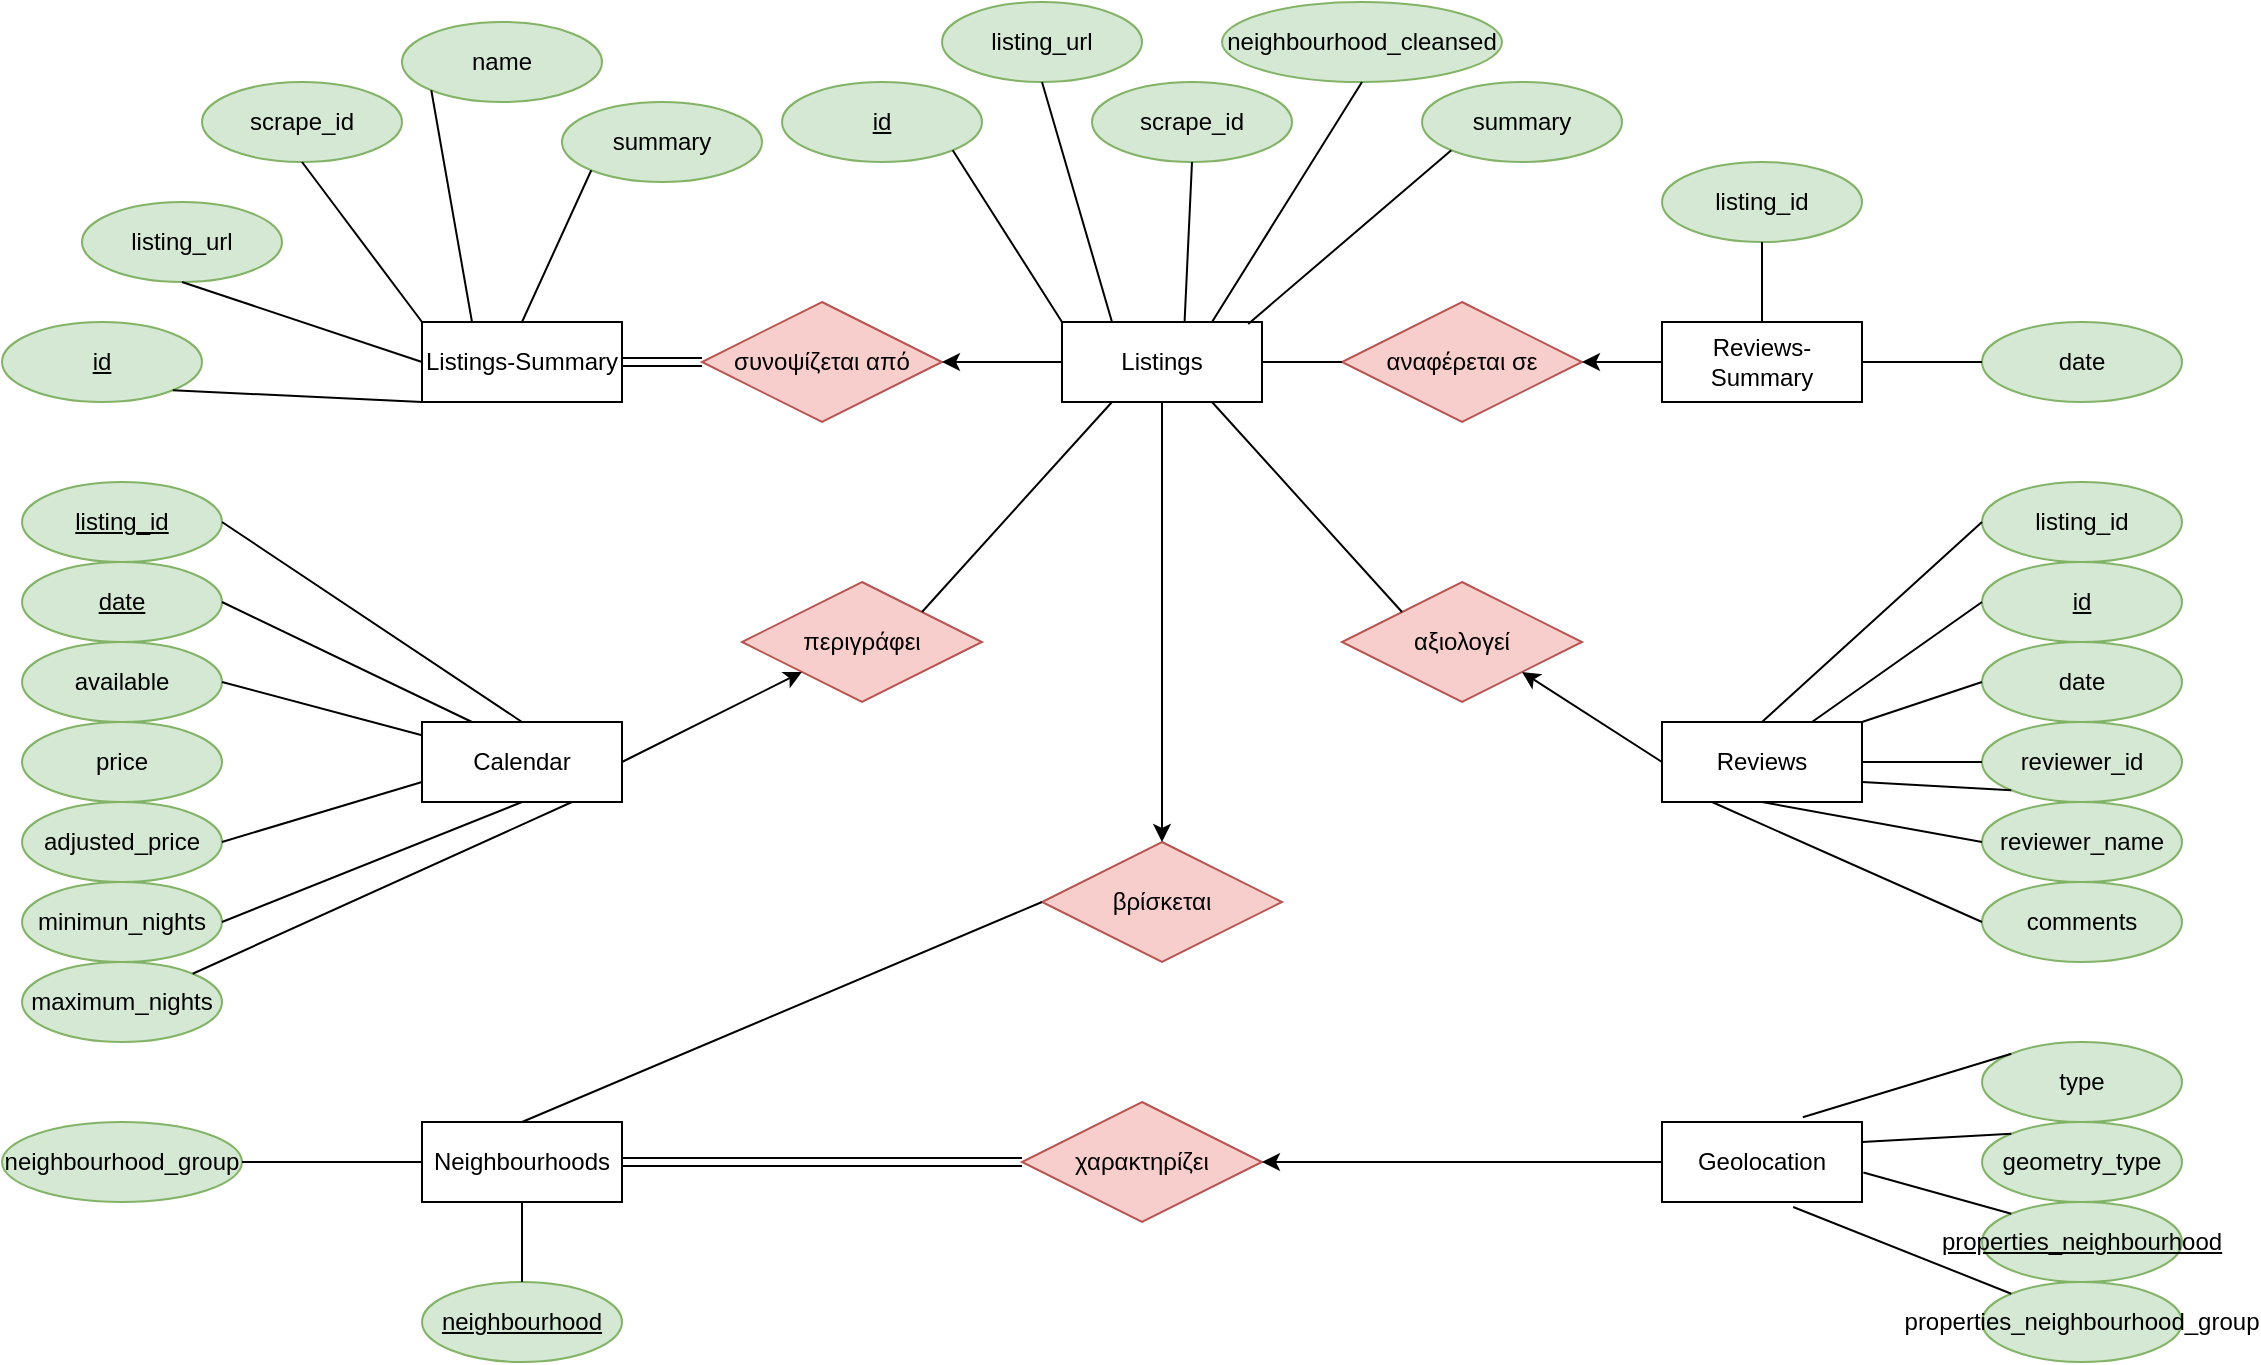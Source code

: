 <mxfile version="12.9.3" type="device"><diagram id="C5RBs43oDa-KdzZeNtuy" name="Page-1"><mxGraphModel dx="2386" dy="706" grid="1" gridSize="10" guides="1" tooltips="1" connect="1" arrows="1" fold="1" page="1" pageScale="1" pageWidth="1169" pageHeight="1654" math="0" shadow="0"><root><mxCell id="WIyWlLk6GJQsqaUBKTNV-0"/><mxCell id="WIyWlLk6GJQsqaUBKTNV-1" parent="WIyWlLk6GJQsqaUBKTNV-0"/><mxCell id="j3YdesosBJFqMX8eAJ9q-0" value="Geolocation" style="whiteSpace=wrap;html=1;align=center;" parent="WIyWlLk6GJQsqaUBKTNV-1" vertex="1"><mxGeometry x="820" y="760" width="100" height="40" as="geometry"/></mxCell><mxCell id="j3YdesosBJFqMX8eAJ9q-1" value="Listings" style="whiteSpace=wrap;html=1;align=center;" parent="WIyWlLk6GJQsqaUBKTNV-1" vertex="1"><mxGeometry x="520" y="360" width="100" height="40" as="geometry"/></mxCell><mxCell id="j3YdesosBJFqMX8eAJ9q-2" value="Listings-Summary" style="whiteSpace=wrap;html=1;align=center;" parent="WIyWlLk6GJQsqaUBKTNV-1" vertex="1"><mxGeometry x="200" y="360" width="100" height="40" as="geometry"/></mxCell><mxCell id="j3YdesosBJFqMX8eAJ9q-3" value="Neighbourhoods" style="whiteSpace=wrap;html=1;align=center;" parent="WIyWlLk6GJQsqaUBKTNV-1" vertex="1"><mxGeometry x="200" y="760" width="100" height="40" as="geometry"/></mxCell><mxCell id="j3YdesosBJFqMX8eAJ9q-4" value="Reviews-Summary" style="whiteSpace=wrap;html=1;align=center;" parent="WIyWlLk6GJQsqaUBKTNV-1" vertex="1"><mxGeometry x="820" y="360" width="100" height="40" as="geometry"/></mxCell><mxCell id="j3YdesosBJFqMX8eAJ9q-6" value="Reviews" style="whiteSpace=wrap;html=1;align=center;" parent="WIyWlLk6GJQsqaUBKTNV-1" vertex="1"><mxGeometry x="820" y="560" width="100" height="40" as="geometry"/></mxCell><mxCell id="j3YdesosBJFqMX8eAJ9q-12" value="&lt;span style=&quot;white-space: normal&quot;&gt;listing_id&lt;/span&gt;" style="ellipse;whiteSpace=wrap;html=1;align=center;fillColor=#d5e8d4;strokeColor=#82b366;fontStyle=4" parent="WIyWlLk6GJQsqaUBKTNV-1" vertex="1"><mxGeometry y="440" width="100" height="40" as="geometry"/></mxCell><mxCell id="j3YdesosBJFqMX8eAJ9q-13" value="&lt;span style=&quot;white-space: normal&quot;&gt;date&lt;/span&gt;" style="ellipse;whiteSpace=wrap;html=1;align=center;fillColor=#d5e8d4;strokeColor=#82b366;fontStyle=4" parent="WIyWlLk6GJQsqaUBKTNV-1" vertex="1"><mxGeometry y="480" width="100" height="40" as="geometry"/></mxCell><mxCell id="j3YdesosBJFqMX8eAJ9q-14" value="&lt;span style=&quot;white-space: normal&quot;&gt;available&lt;/span&gt;" style="ellipse;whiteSpace=wrap;html=1;align=center;fillColor=#d5e8d4;strokeColor=#82b366;" parent="WIyWlLk6GJQsqaUBKTNV-1" vertex="1"><mxGeometry y="520" width="100" height="40" as="geometry"/></mxCell><mxCell id="j3YdesosBJFqMX8eAJ9q-15" value="price" style="ellipse;whiteSpace=wrap;html=1;align=center;fillColor=#d5e8d4;strokeColor=#82b366;" parent="WIyWlLk6GJQsqaUBKTNV-1" vertex="1"><mxGeometry y="560" width="100" height="40" as="geometry"/></mxCell><mxCell id="j3YdesosBJFqMX8eAJ9q-16" value="&lt;span style=&quot;white-space: normal&quot;&gt;adjusted_price&lt;/span&gt;" style="ellipse;whiteSpace=wrap;html=1;align=center;fillColor=#d5e8d4;strokeColor=#82b366;" parent="WIyWlLk6GJQsqaUBKTNV-1" vertex="1"><mxGeometry y="600" width="100" height="40" as="geometry"/></mxCell><mxCell id="j3YdesosBJFqMX8eAJ9q-17" value="&lt;span style=&quot;white-space: normal&quot;&gt;minimun_nights&lt;/span&gt;" style="ellipse;whiteSpace=wrap;html=1;align=center;fillColor=#d5e8d4;strokeColor=#82b366;" parent="WIyWlLk6GJQsqaUBKTNV-1" vertex="1"><mxGeometry y="640" width="100" height="40" as="geometry"/></mxCell><mxCell id="j3YdesosBJFqMX8eAJ9q-18" value="&lt;span style=&quot;white-space: normal&quot;&gt;maximum_nights&lt;br&gt;&lt;/span&gt;" style="ellipse;whiteSpace=wrap;html=1;align=center;fillColor=#d5e8d4;strokeColor=#82b366;" parent="WIyWlLk6GJQsqaUBKTNV-1" vertex="1"><mxGeometry y="680" width="100" height="40" as="geometry"/></mxCell><mxCell id="j3YdesosBJFqMX8eAJ9q-19" value="" style="endArrow=none;html=1;rounded=0;exitX=1;exitY=0.5;exitDx=0;exitDy=0;entryX=0.5;entryY=0;entryDx=0;entryDy=0;" parent="WIyWlLk6GJQsqaUBKTNV-1" source="j3YdesosBJFqMX8eAJ9q-12" edge="1"><mxGeometry relative="1" as="geometry"><mxPoint x="380" y="470" as="sourcePoint"/><mxPoint x="250.0" y="560" as="targetPoint"/></mxGeometry></mxCell><mxCell id="j3YdesosBJFqMX8eAJ9q-20" value="" style="endArrow=none;html=1;rounded=0;exitX=1;exitY=0.5;exitDx=0;exitDy=0;entryX=0.25;entryY=0;entryDx=0;entryDy=0;" parent="WIyWlLk6GJQsqaUBKTNV-1" source="j3YdesosBJFqMX8eAJ9q-13" edge="1"><mxGeometry relative="1" as="geometry"><mxPoint x="380" y="470" as="sourcePoint"/><mxPoint x="225" y="560" as="targetPoint"/></mxGeometry></mxCell><mxCell id="j3YdesosBJFqMX8eAJ9q-21" value="" style="endArrow=none;html=1;rounded=0;exitX=1;exitY=0.5;exitDx=0;exitDy=0;" parent="WIyWlLk6GJQsqaUBKTNV-1" source="j3YdesosBJFqMX8eAJ9q-14" edge="1"><mxGeometry relative="1" as="geometry"><mxPoint x="380" y="470" as="sourcePoint"/><mxPoint x="200" y="566.667" as="targetPoint"/></mxGeometry></mxCell><mxCell id="j3YdesosBJFqMX8eAJ9q-23" value="" style="endArrow=none;html=1;rounded=0;exitX=1;exitY=0.5;exitDx=0;exitDy=0;entryX=0;entryY=0.75;entryDx=0;entryDy=0;" parent="WIyWlLk6GJQsqaUBKTNV-1" source="j3YdesosBJFqMX8eAJ9q-16" edge="1"><mxGeometry relative="1" as="geometry"><mxPoint x="380" y="710" as="sourcePoint"/><mxPoint x="200" y="590" as="targetPoint"/></mxGeometry></mxCell><mxCell id="j3YdesosBJFqMX8eAJ9q-25" value="Calendar" style="whiteSpace=wrap;html=1;align=center;" parent="WIyWlLk6GJQsqaUBKTNV-1" vertex="1"><mxGeometry x="200" y="560" width="100" height="40" as="geometry"/></mxCell><mxCell id="j3YdesosBJFqMX8eAJ9q-26" value="" style="endArrow=none;html=1;rounded=0;exitX=1;exitY=0.5;exitDx=0;exitDy=0;entryX=0.5;entryY=1;entryDx=0;entryDy=0;" parent="WIyWlLk6GJQsqaUBKTNV-1" source="j3YdesosBJFqMX8eAJ9q-17" target="j3YdesosBJFqMX8eAJ9q-25" edge="1"><mxGeometry relative="1" as="geometry"><mxPoint x="380" y="590" as="sourcePoint"/><mxPoint x="540" y="590" as="targetPoint"/></mxGeometry></mxCell><mxCell id="j3YdesosBJFqMX8eAJ9q-27" value="" style="endArrow=none;html=1;rounded=0;exitX=1;exitY=0;exitDx=0;exitDy=0;entryX=0.75;entryY=1;entryDx=0;entryDy=0;" parent="WIyWlLk6GJQsqaUBKTNV-1" source="j3YdesosBJFqMX8eAJ9q-18" target="j3YdesosBJFqMX8eAJ9q-25" edge="1"><mxGeometry relative="1" as="geometry"><mxPoint x="380" y="590" as="sourcePoint"/><mxPoint x="540" y="590" as="targetPoint"/></mxGeometry></mxCell><mxCell id="j3YdesosBJFqMX8eAJ9q-28" value="&lt;u&gt;id&lt;/u&gt;" style="ellipse;whiteSpace=wrap;html=1;align=center;fillColor=#d5e8d4;strokeColor=#82b366;" parent="WIyWlLk6GJQsqaUBKTNV-1" vertex="1"><mxGeometry x="380" y="240" width="100" height="40" as="geometry"/></mxCell><mxCell id="j3YdesosBJFqMX8eAJ9q-30" value="&lt;span style=&quot;white-space: normal&quot;&gt;summary&lt;/span&gt;" style="ellipse;whiteSpace=wrap;html=1;align=center;fillColor=#d5e8d4;strokeColor=#82b366;" parent="WIyWlLk6GJQsqaUBKTNV-1" vertex="1"><mxGeometry x="700" y="240" width="100" height="40" as="geometry"/></mxCell><mxCell id="j3YdesosBJFqMX8eAJ9q-31" value="&lt;span style=&quot;white-space: normal&quot;&gt;neighbourhood_cleansed&lt;/span&gt;" style="ellipse;whiteSpace=wrap;html=1;align=center;fillColor=#d5e8d4;strokeColor=#82b366;" parent="WIyWlLk6GJQsqaUBKTNV-1" vertex="1"><mxGeometry x="600" y="200" width="140" height="40" as="geometry"/></mxCell><mxCell id="j3YdesosBJFqMX8eAJ9q-32" value="scrape_id" style="ellipse;whiteSpace=wrap;html=1;align=center;fillColor=#d5e8d4;strokeColor=#82b366;" parent="WIyWlLk6GJQsqaUBKTNV-1" vertex="1"><mxGeometry x="535" y="240" width="100" height="40" as="geometry"/></mxCell><mxCell id="j3YdesosBJFqMX8eAJ9q-33" value="listing_url" style="ellipse;whiteSpace=wrap;html=1;align=center;fillColor=#d5e8d4;strokeColor=#82b366;" parent="WIyWlLk6GJQsqaUBKTNV-1" vertex="1"><mxGeometry x="460" y="200" width="100" height="40" as="geometry"/></mxCell><mxCell id="j3YdesosBJFqMX8eAJ9q-34" value="" style="endArrow=none;html=1;rounded=0;exitX=1;exitY=1;exitDx=0;exitDy=0;entryX=0;entryY=0;entryDx=0;entryDy=0;" parent="WIyWlLk6GJQsqaUBKTNV-1" source="j3YdesosBJFqMX8eAJ9q-28" target="j3YdesosBJFqMX8eAJ9q-1" edge="1"><mxGeometry relative="1" as="geometry"><mxPoint x="510" y="300" as="sourcePoint"/><mxPoint x="550" y="340" as="targetPoint"/></mxGeometry></mxCell><mxCell id="j3YdesosBJFqMX8eAJ9q-35" value="" style="endArrow=none;html=1;rounded=0;exitX=0.5;exitY=1;exitDx=0;exitDy=0;entryX=0.613;entryY=-0.006;entryDx=0;entryDy=0;entryPerimeter=0;" parent="WIyWlLk6GJQsqaUBKTNV-1" source="j3YdesosBJFqMX8eAJ9q-32" target="j3YdesosBJFqMX8eAJ9q-1" edge="1"><mxGeometry relative="1" as="geometry"><mxPoint x="520.0" y="310.0" as="sourcePoint"/><mxPoint x="560.0" y="350.0" as="targetPoint"/></mxGeometry></mxCell><mxCell id="j3YdesosBJFqMX8eAJ9q-36" value="" style="endArrow=none;html=1;rounded=0;exitX=0.5;exitY=1;exitDx=0;exitDy=0;entryX=0.25;entryY=0;entryDx=0;entryDy=0;" parent="WIyWlLk6GJQsqaUBKTNV-1" source="j3YdesosBJFqMX8eAJ9q-33" target="j3YdesosBJFqMX8eAJ9q-1" edge="1"><mxGeometry relative="1" as="geometry"><mxPoint x="530.0" y="320.0" as="sourcePoint"/><mxPoint x="570.0" y="360.0" as="targetPoint"/></mxGeometry></mxCell><mxCell id="j3YdesosBJFqMX8eAJ9q-37" value="" style="endArrow=none;html=1;rounded=0;exitX=0.5;exitY=1;exitDx=0;exitDy=0;entryX=0.75;entryY=0;entryDx=0;entryDy=0;" parent="WIyWlLk6GJQsqaUBKTNV-1" source="j3YdesosBJFqMX8eAJ9q-31" target="j3YdesosBJFqMX8eAJ9q-1" edge="1"><mxGeometry relative="1" as="geometry"><mxPoint x="585.0" y="320.0" as="sourcePoint"/><mxPoint x="625.0" y="360.0" as="targetPoint"/></mxGeometry></mxCell><mxCell id="j3YdesosBJFqMX8eAJ9q-38" value="" style="endArrow=none;html=1;rounded=0;exitX=0;exitY=1;exitDx=0;exitDy=0;entryX=0.931;entryY=0.024;entryDx=0;entryDy=0;entryPerimeter=0;" parent="WIyWlLk6GJQsqaUBKTNV-1" source="j3YdesosBJFqMX8eAJ9q-30" target="j3YdesosBJFqMX8eAJ9q-1" edge="1"><mxGeometry relative="1" as="geometry"><mxPoint x="550.0" y="340.0" as="sourcePoint"/><mxPoint x="590.0" y="380.0" as="targetPoint"/></mxGeometry></mxCell><mxCell id="j3YdesosBJFqMX8eAJ9q-39" value="&lt;u style=&quot;white-space: normal&quot;&gt;neighbourhood&lt;/u&gt;" style="ellipse;whiteSpace=wrap;html=1;align=center;fillColor=#d5e8d4;strokeColor=#82b366;" parent="WIyWlLk6GJQsqaUBKTNV-1" vertex="1"><mxGeometry x="200" y="840" width="100" height="40" as="geometry"/></mxCell><mxCell id="j3YdesosBJFqMX8eAJ9q-40" value="neighbourhood_group" style="ellipse;whiteSpace=wrap;html=1;align=center;fillColor=#d5e8d4;strokeColor=#82b366;" parent="WIyWlLk6GJQsqaUBKTNV-1" vertex="1"><mxGeometry x="-10" y="760" width="120" height="40" as="geometry"/></mxCell><mxCell id="j3YdesosBJFqMX8eAJ9q-45" value="" style="endArrow=none;html=1;rounded=0;exitX=0.5;exitY=0;exitDx=0;exitDy=0;entryX=0.5;entryY=1;entryDx=0;entryDy=0;" parent="WIyWlLk6GJQsqaUBKTNV-1" source="j3YdesosBJFqMX8eAJ9q-39" target="j3YdesosBJFqMX8eAJ9q-3" edge="1"><mxGeometry relative="1" as="geometry"><mxPoint x="390" y="700" as="sourcePoint"/><mxPoint x="550" y="700" as="targetPoint"/></mxGeometry></mxCell><mxCell id="j3YdesosBJFqMX8eAJ9q-46" value="" style="endArrow=none;html=1;rounded=0;exitX=1;exitY=0.5;exitDx=0;exitDy=0;entryX=0;entryY=0.5;entryDx=0;entryDy=0;" parent="WIyWlLk6GJQsqaUBKTNV-1" source="j3YdesosBJFqMX8eAJ9q-40" target="j3YdesosBJFqMX8eAJ9q-3" edge="1"><mxGeometry relative="1" as="geometry"><mxPoint x="390" y="700" as="sourcePoint"/><mxPoint x="550" y="700" as="targetPoint"/></mxGeometry></mxCell><mxCell id="j3YdesosBJFqMX8eAJ9q-47" value="&lt;span style=&quot;white-space: normal&quot;&gt;geometry_type&lt;/span&gt;" style="ellipse;whiteSpace=wrap;html=1;align=center;fillColor=#d5e8d4;strokeColor=#82b366;" parent="WIyWlLk6GJQsqaUBKTNV-1" vertex="1"><mxGeometry x="980" y="760" width="100" height="40" as="geometry"/></mxCell><mxCell id="j3YdesosBJFqMX8eAJ9q-48" value="&lt;span style=&quot;white-space: normal&quot;&gt;type&lt;/span&gt;" style="ellipse;whiteSpace=wrap;html=1;align=center;fillColor=#d5e8d4;strokeColor=#82b366;" parent="WIyWlLk6GJQsqaUBKTNV-1" vertex="1"><mxGeometry x="980" y="720" width="100" height="40" as="geometry"/></mxCell><mxCell id="j3YdesosBJFqMX8eAJ9q-50" value="&lt;u style=&quot;white-space: normal&quot;&gt;properties_neighbourhood&lt;/u&gt;" style="ellipse;whiteSpace=wrap;html=1;align=center;fillColor=#d5e8d4;strokeColor=#82b366;" parent="WIyWlLk6GJQsqaUBKTNV-1" vertex="1"><mxGeometry x="980" y="800" width="100" height="40" as="geometry"/></mxCell><mxCell id="j3YdesosBJFqMX8eAJ9q-51" value="&lt;span style=&quot;white-space: normal&quot;&gt;properties_neighbourhood_group&lt;/span&gt;" style="ellipse;whiteSpace=wrap;html=1;align=center;fillColor=#d5e8d4;strokeColor=#82b366;" parent="WIyWlLk6GJQsqaUBKTNV-1" vertex="1"><mxGeometry x="980" y="840" width="100" height="40" as="geometry"/></mxCell><mxCell id="j3YdesosBJFqMX8eAJ9q-52" value="" style="endArrow=none;html=1;rounded=0;entryX=0;entryY=0;entryDx=0;entryDy=0;exitX=0.704;exitY=-0.059;exitDx=0;exitDy=0;exitPerimeter=0;" parent="WIyWlLk6GJQsqaUBKTNV-1" source="j3YdesosBJFqMX8eAJ9q-0" target="j3YdesosBJFqMX8eAJ9q-48" edge="1"><mxGeometry relative="1" as="geometry"><mxPoint x="820" y="760" as="sourcePoint"/><mxPoint x="980" y="760" as="targetPoint"/></mxGeometry></mxCell><mxCell id="j3YdesosBJFqMX8eAJ9q-53" value="" style="endArrow=none;html=1;rounded=0;entryX=0;entryY=0;entryDx=0;entryDy=0;exitX=1;exitY=0.25;exitDx=0;exitDy=0;" parent="WIyWlLk6GJQsqaUBKTNV-1" source="j3YdesosBJFqMX8eAJ9q-0" target="j3YdesosBJFqMX8eAJ9q-47" edge="1"><mxGeometry relative="1" as="geometry"><mxPoint x="820" y="760" as="sourcePoint"/><mxPoint x="980" y="760" as="targetPoint"/></mxGeometry></mxCell><mxCell id="j3YdesosBJFqMX8eAJ9q-54" value="" style="endArrow=none;html=1;rounded=0;entryX=0;entryY=0;entryDx=0;entryDy=0;exitX=1.007;exitY=0.631;exitDx=0;exitDy=0;exitPerimeter=0;" parent="WIyWlLk6GJQsqaUBKTNV-1" source="j3YdesosBJFqMX8eAJ9q-0" target="j3YdesosBJFqMX8eAJ9q-50" edge="1"><mxGeometry relative="1" as="geometry"><mxPoint x="820" y="760" as="sourcePoint"/><mxPoint x="980" y="760" as="targetPoint"/></mxGeometry></mxCell><mxCell id="j3YdesosBJFqMX8eAJ9q-55" value="" style="endArrow=none;html=1;rounded=0;entryX=0;entryY=0;entryDx=0;entryDy=0;exitX=0.656;exitY=1.062;exitDx=0;exitDy=0;exitPerimeter=0;" parent="WIyWlLk6GJQsqaUBKTNV-1" source="j3YdesosBJFqMX8eAJ9q-0" target="j3YdesosBJFqMX8eAJ9q-51" edge="1"><mxGeometry relative="1" as="geometry"><mxPoint x="820" y="760" as="sourcePoint"/><mxPoint x="980" y="760" as="targetPoint"/></mxGeometry></mxCell><mxCell id="j3YdesosBJFqMX8eAJ9q-56" value="&lt;span style=&quot;white-space: normal&quot;&gt;listing_id&lt;/span&gt;" style="ellipse;whiteSpace=wrap;html=1;align=center;fillColor=#d5e8d4;strokeColor=#82b366;" parent="WIyWlLk6GJQsqaUBKTNV-1" vertex="1"><mxGeometry x="980" y="440" width="100" height="40" as="geometry"/></mxCell><mxCell id="j3YdesosBJFqMX8eAJ9q-57" value="&lt;span style=&quot;white-space: normal&quot;&gt;comments&lt;/span&gt;" style="ellipse;whiteSpace=wrap;html=1;align=center;fillColor=#d5e8d4;strokeColor=#82b366;" parent="WIyWlLk6GJQsqaUBKTNV-1" vertex="1"><mxGeometry x="980" y="640" width="100" height="40" as="geometry"/></mxCell><mxCell id="j3YdesosBJFqMX8eAJ9q-58" value="&lt;span style=&quot;white-space: normal&quot;&gt;reviewer_name&lt;/span&gt;" style="ellipse;whiteSpace=wrap;html=1;align=center;fillColor=#d5e8d4;strokeColor=#82b366;" parent="WIyWlLk6GJQsqaUBKTNV-1" vertex="1"><mxGeometry x="980" y="600" width="100" height="40" as="geometry"/></mxCell><mxCell id="j3YdesosBJFqMX8eAJ9q-59" value="&lt;span style=&quot;white-space: normal&quot;&gt;reviewer_id&lt;/span&gt;" style="ellipse;whiteSpace=wrap;html=1;align=center;fillColor=#d5e8d4;strokeColor=#82b366;" parent="WIyWlLk6GJQsqaUBKTNV-1" vertex="1"><mxGeometry x="980" y="560" width="100" height="40" as="geometry"/></mxCell><mxCell id="j3YdesosBJFqMX8eAJ9q-60" value="&lt;span style=&quot;white-space: normal&quot;&gt;date&lt;/span&gt;" style="ellipse;whiteSpace=wrap;html=1;align=center;fillColor=#d5e8d4;strokeColor=#82b366;" parent="WIyWlLk6GJQsqaUBKTNV-1" vertex="1"><mxGeometry x="980" y="520" width="100" height="40" as="geometry"/></mxCell><mxCell id="j3YdesosBJFqMX8eAJ9q-61" value="&lt;u style=&quot;white-space: normal&quot;&gt;id&lt;/u&gt;" style="ellipse;whiteSpace=wrap;html=1;align=center;fillColor=#d5e8d4;strokeColor=#82b366;" parent="WIyWlLk6GJQsqaUBKTNV-1" vertex="1"><mxGeometry x="980" y="480" width="100" height="40" as="geometry"/></mxCell><mxCell id="j3YdesosBJFqMX8eAJ9q-65" value="" style="endArrow=none;html=1;rounded=0;entryX=0;entryY=0.5;entryDx=0;entryDy=0;exitX=0.75;exitY=0;exitDx=0;exitDy=0;" parent="WIyWlLk6GJQsqaUBKTNV-1" source="j3YdesosBJFqMX8eAJ9q-6" target="j3YdesosBJFqMX8eAJ9q-61" edge="1"><mxGeometry relative="1" as="geometry"><mxPoint x="750" y="440" as="sourcePoint"/><mxPoint x="910" y="440" as="targetPoint"/></mxGeometry></mxCell><mxCell id="j3YdesosBJFqMX8eAJ9q-66" value="" style="endArrow=none;html=1;rounded=0;entryX=0;entryY=0.5;entryDx=0;entryDy=0;exitX=1;exitY=0;exitDx=0;exitDy=0;" parent="WIyWlLk6GJQsqaUBKTNV-1" source="j3YdesosBJFqMX8eAJ9q-6" target="j3YdesosBJFqMX8eAJ9q-60" edge="1"><mxGeometry relative="1" as="geometry"><mxPoint x="760.0" y="450" as="sourcePoint"/><mxPoint x="920.0" y="450" as="targetPoint"/></mxGeometry></mxCell><mxCell id="j3YdesosBJFqMX8eAJ9q-67" value="" style="endArrow=none;html=1;rounded=0;entryX=0;entryY=0.5;entryDx=0;entryDy=0;exitX=1;exitY=0.5;exitDx=0;exitDy=0;" parent="WIyWlLk6GJQsqaUBKTNV-1" source="j3YdesosBJFqMX8eAJ9q-6" target="j3YdesosBJFqMX8eAJ9q-59" edge="1"><mxGeometry relative="1" as="geometry"><mxPoint x="770.0" y="460" as="sourcePoint"/><mxPoint x="930.0" y="460" as="targetPoint"/></mxGeometry></mxCell><mxCell id="j3YdesosBJFqMX8eAJ9q-68" value="" style="endArrow=none;html=1;rounded=0;entryX=0;entryY=1;entryDx=0;entryDy=0;exitX=1;exitY=0.75;exitDx=0;exitDy=0;" parent="WIyWlLk6GJQsqaUBKTNV-1" source="j3YdesosBJFqMX8eAJ9q-6" target="j3YdesosBJFqMX8eAJ9q-59" edge="1"><mxGeometry relative="1" as="geometry"><mxPoint x="780.0" y="470" as="sourcePoint"/><mxPoint x="940.0" y="470" as="targetPoint"/></mxGeometry></mxCell><mxCell id="j3YdesosBJFqMX8eAJ9q-69" value="" style="endArrow=none;html=1;rounded=0;entryX=0;entryY=0.5;entryDx=0;entryDy=0;exitX=0.5;exitY=1;exitDx=0;exitDy=0;" parent="WIyWlLk6GJQsqaUBKTNV-1" source="j3YdesosBJFqMX8eAJ9q-6" target="j3YdesosBJFqMX8eAJ9q-58" edge="1"><mxGeometry relative="1" as="geometry"><mxPoint x="790.0" y="480" as="sourcePoint"/><mxPoint x="950.0" y="480" as="targetPoint"/></mxGeometry></mxCell><mxCell id="j3YdesosBJFqMX8eAJ9q-70" value="" style="endArrow=none;html=1;rounded=0;entryX=0;entryY=0.5;entryDx=0;entryDy=0;exitX=0.25;exitY=1;exitDx=0;exitDy=0;" parent="WIyWlLk6GJQsqaUBKTNV-1" source="j3YdesosBJFqMX8eAJ9q-6" target="j3YdesosBJFqMX8eAJ9q-57" edge="1"><mxGeometry relative="1" as="geometry"><mxPoint x="800.0" y="490" as="sourcePoint"/><mxPoint x="960.0" y="490" as="targetPoint"/></mxGeometry></mxCell><mxCell id="j3YdesosBJFqMX8eAJ9q-71" value="" style="endArrow=none;html=1;rounded=0;entryX=0;entryY=0.5;entryDx=0;entryDy=0;exitX=0.5;exitY=0;exitDx=0;exitDy=0;" parent="WIyWlLk6GJQsqaUBKTNV-1" source="j3YdesosBJFqMX8eAJ9q-6" target="j3YdesosBJFqMX8eAJ9q-56" edge="1"><mxGeometry relative="1" as="geometry"><mxPoint x="750" y="440" as="sourcePoint"/><mxPoint x="910" y="440" as="targetPoint"/></mxGeometry></mxCell><mxCell id="j3YdesosBJFqMX8eAJ9q-72" value="listing_id" style="ellipse;whiteSpace=wrap;html=1;align=center;fillColor=#d5e8d4;strokeColor=#82b366;" parent="WIyWlLk6GJQsqaUBKTNV-1" vertex="1"><mxGeometry x="820" y="280" width="100" height="40" as="geometry"/></mxCell><mxCell id="j3YdesosBJFqMX8eAJ9q-73" value="date" style="ellipse;whiteSpace=wrap;html=1;align=center;fillColor=#d5e8d4;strokeColor=#82b366;" parent="WIyWlLk6GJQsqaUBKTNV-1" vertex="1"><mxGeometry x="980" y="360" width="100" height="40" as="geometry"/></mxCell><mxCell id="j3YdesosBJFqMX8eAJ9q-74" value="" style="endArrow=none;html=1;rounded=0;entryX=0.5;entryY=0;entryDx=0;entryDy=0;exitX=0.5;exitY=1;exitDx=0;exitDy=0;" parent="WIyWlLk6GJQsqaUBKTNV-1" source="j3YdesosBJFqMX8eAJ9q-72" target="j3YdesosBJFqMX8eAJ9q-4" edge="1"><mxGeometry relative="1" as="geometry"><mxPoint x="540" y="300" as="sourcePoint"/><mxPoint x="700" y="300" as="targetPoint"/></mxGeometry></mxCell><mxCell id="j3YdesosBJFqMX8eAJ9q-75" value="" style="endArrow=none;html=1;rounded=0;entryX=0;entryY=0.5;entryDx=0;entryDy=0;exitX=1;exitY=0.5;exitDx=0;exitDy=0;" parent="WIyWlLk6GJQsqaUBKTNV-1" source="j3YdesosBJFqMX8eAJ9q-4" target="j3YdesosBJFqMX8eAJ9q-73" edge="1"><mxGeometry relative="1" as="geometry"><mxPoint x="540" y="300" as="sourcePoint"/><mxPoint x="700" y="300" as="targetPoint"/></mxGeometry></mxCell><mxCell id="j3YdesosBJFqMX8eAJ9q-76" value="name" style="ellipse;whiteSpace=wrap;html=1;align=center;fillColor=#d5e8d4;strokeColor=#82b366;" parent="WIyWlLk6GJQsqaUBKTNV-1" vertex="1"><mxGeometry x="190" y="210" width="100" height="40" as="geometry"/></mxCell><mxCell id="j3YdesosBJFqMX8eAJ9q-77" value="summary" style="ellipse;whiteSpace=wrap;html=1;align=center;fillColor=#d5e8d4;strokeColor=#82b366;" parent="WIyWlLk6GJQsqaUBKTNV-1" vertex="1"><mxGeometry x="270" y="250" width="100" height="40" as="geometry"/></mxCell><mxCell id="j3YdesosBJFqMX8eAJ9q-78" value="scrape_id" style="ellipse;whiteSpace=wrap;html=1;align=center;fillColor=#d5e8d4;strokeColor=#82b366;" parent="WIyWlLk6GJQsqaUBKTNV-1" vertex="1"><mxGeometry x="90" y="240" width="100" height="40" as="geometry"/></mxCell><mxCell id="j3YdesosBJFqMX8eAJ9q-79" value="listing_url" style="ellipse;whiteSpace=wrap;html=1;align=center;fillColor=#d5e8d4;strokeColor=#82b366;" parent="WIyWlLk6GJQsqaUBKTNV-1" vertex="1"><mxGeometry x="30" y="300" width="100" height="40" as="geometry"/></mxCell><mxCell id="j3YdesosBJFqMX8eAJ9q-80" value="&lt;u&gt;id&lt;/u&gt;" style="ellipse;whiteSpace=wrap;html=1;align=center;fillColor=#d5e8d4;strokeColor=#82b366;" parent="WIyWlLk6GJQsqaUBKTNV-1" vertex="1"><mxGeometry x="-10" y="360" width="100" height="40" as="geometry"/></mxCell><mxCell id="j3YdesosBJFqMX8eAJ9q-81" value="" style="endArrow=none;html=1;rounded=0;exitX=0;exitY=1;exitDx=0;exitDy=0;entryX=0.5;entryY=0;entryDx=0;entryDy=0;" parent="WIyWlLk6GJQsqaUBKTNV-1" source="j3YdesosBJFqMX8eAJ9q-77" target="j3YdesosBJFqMX8eAJ9q-2" edge="1"><mxGeometry relative="1" as="geometry"><mxPoint x="540" y="440" as="sourcePoint"/><mxPoint x="700" y="440" as="targetPoint"/></mxGeometry></mxCell><mxCell id="j3YdesosBJFqMX8eAJ9q-82" value="" style="endArrow=none;html=1;rounded=0;exitX=0;exitY=1;exitDx=0;exitDy=0;entryX=0.25;entryY=0;entryDx=0;entryDy=0;" parent="WIyWlLk6GJQsqaUBKTNV-1" source="j3YdesosBJFqMX8eAJ9q-76" target="j3YdesosBJFqMX8eAJ9q-2" edge="1"><mxGeometry relative="1" as="geometry"><mxPoint x="550" y="450" as="sourcePoint"/><mxPoint x="710.0" y="450" as="targetPoint"/></mxGeometry></mxCell><mxCell id="j3YdesosBJFqMX8eAJ9q-83" value="" style="endArrow=none;html=1;rounded=0;exitX=0.5;exitY=1;exitDx=0;exitDy=0;entryX=0;entryY=0;entryDx=0;entryDy=0;" parent="WIyWlLk6GJQsqaUBKTNV-1" source="j3YdesosBJFqMX8eAJ9q-78" target="j3YdesosBJFqMX8eAJ9q-2" edge="1"><mxGeometry relative="1" as="geometry"><mxPoint x="560" y="460" as="sourcePoint"/><mxPoint x="720.0" y="460" as="targetPoint"/></mxGeometry></mxCell><mxCell id="j3YdesosBJFqMX8eAJ9q-84" value="" style="endArrow=none;html=1;rounded=0;exitX=0.5;exitY=1;exitDx=0;exitDy=0;entryX=0;entryY=0.5;entryDx=0;entryDy=0;" parent="WIyWlLk6GJQsqaUBKTNV-1" source="j3YdesosBJFqMX8eAJ9q-79" target="j3YdesosBJFqMX8eAJ9q-2" edge="1"><mxGeometry relative="1" as="geometry"><mxPoint x="570" y="470" as="sourcePoint"/><mxPoint x="730.0" y="470" as="targetPoint"/></mxGeometry></mxCell><mxCell id="j3YdesosBJFqMX8eAJ9q-85" value="" style="endArrow=none;html=1;rounded=0;exitX=1;exitY=1;exitDx=0;exitDy=0;entryX=0;entryY=1;entryDx=0;entryDy=0;" parent="WIyWlLk6GJQsqaUBKTNV-1" source="j3YdesosBJFqMX8eAJ9q-80" target="j3YdesosBJFqMX8eAJ9q-2" edge="1"><mxGeometry relative="1" as="geometry"><mxPoint x="580" y="480" as="sourcePoint"/><mxPoint x="740.0" y="480" as="targetPoint"/></mxGeometry></mxCell><mxCell id="j3YdesosBJFqMX8eAJ9q-86" value="αξιολογεί" style="shape=rhombus;perimeter=rhombusPerimeter;whiteSpace=wrap;html=1;align=center;fillColor=#f8cecc;strokeColor=#b85450;" parent="WIyWlLk6GJQsqaUBKTNV-1" vertex="1"><mxGeometry x="660" y="490" width="120" height="60" as="geometry"/></mxCell><mxCell id="j3YdesosBJFqMX8eAJ9q-87" value="αναφέρεται σε" style="shape=rhombus;perimeter=rhombusPerimeter;whiteSpace=wrap;html=1;align=center;fillColor=#f8cecc;strokeColor=#b85450;" parent="WIyWlLk6GJQsqaUBKTNV-1" vertex="1"><mxGeometry x="660" y="350" width="120" height="60" as="geometry"/></mxCell><mxCell id="j3YdesosBJFqMX8eAJ9q-88" value="" style="endArrow=none;html=1;rounded=0;entryX=0;entryY=0;entryDx=0;entryDy=0;exitX=0.75;exitY=1;exitDx=0;exitDy=0;" parent="WIyWlLk6GJQsqaUBKTNV-1" source="j3YdesosBJFqMX8eAJ9q-1" target="j3YdesosBJFqMX8eAJ9q-86" edge="1"><mxGeometry relative="1" as="geometry"><mxPoint x="540" y="580" as="sourcePoint"/><mxPoint x="700" y="580" as="targetPoint"/></mxGeometry></mxCell><mxCell id="j3YdesosBJFqMX8eAJ9q-91" value="" style="endArrow=none;html=1;rounded=0;entryX=0;entryY=0.5;entryDx=0;entryDy=0;exitX=1;exitY=0.5;exitDx=0;exitDy=0;" parent="WIyWlLk6GJQsqaUBKTNV-1" source="j3YdesosBJFqMX8eAJ9q-1" target="j3YdesosBJFqMX8eAJ9q-87" edge="1"><mxGeometry relative="1" as="geometry"><mxPoint x="540" y="580" as="sourcePoint"/><mxPoint x="700" y="580" as="targetPoint"/></mxGeometry></mxCell><mxCell id="j3YdesosBJFqMX8eAJ9q-92" value="" style="endArrow=classic;html=1;entryX=1;entryY=1;entryDx=0;entryDy=0;exitX=0;exitY=0.5;exitDx=0;exitDy=0;" parent="WIyWlLk6GJQsqaUBKTNV-1" source="j3YdesosBJFqMX8eAJ9q-6" target="j3YdesosBJFqMX8eAJ9q-86" edge="1"><mxGeometry width="50" height="50" relative="1" as="geometry"><mxPoint x="590" y="610" as="sourcePoint"/><mxPoint x="640" y="560" as="targetPoint"/></mxGeometry></mxCell><mxCell id="j3YdesosBJFqMX8eAJ9q-93" value="" style="endArrow=classic;html=1;entryX=1;entryY=0.5;entryDx=0;entryDy=0;exitX=0;exitY=0.5;exitDx=0;exitDy=0;" parent="WIyWlLk6GJQsqaUBKTNV-1" source="j3YdesosBJFqMX8eAJ9q-4" target="j3YdesosBJFqMX8eAJ9q-87" edge="1"><mxGeometry width="50" height="50" relative="1" as="geometry"><mxPoint x="590" y="610" as="sourcePoint"/><mxPoint x="640" y="560" as="targetPoint"/></mxGeometry></mxCell><mxCell id="j3YdesosBJFqMX8eAJ9q-94" value="συνοψίζεται από" style="shape=rhombus;perimeter=rhombusPerimeter;whiteSpace=wrap;html=1;align=center;fillColor=#f8cecc;strokeColor=#b85450;" parent="WIyWlLk6GJQsqaUBKTNV-1" vertex="1"><mxGeometry x="340" y="350" width="120" height="60" as="geometry"/></mxCell><mxCell id="j3YdesosBJFqMX8eAJ9q-95" value="περιγράφει" style="shape=rhombus;perimeter=rhombusPerimeter;whiteSpace=wrap;html=1;align=center;fillColor=#f8cecc;strokeColor=#b85450;" parent="WIyWlLk6GJQsqaUBKTNV-1" vertex="1"><mxGeometry x="360" y="490" width="120" height="60" as="geometry"/></mxCell><mxCell id="j3YdesosBJFqMX8eAJ9q-96" value="" style="endArrow=classic;html=1;exitX=1;exitY=0.5;exitDx=0;exitDy=0;entryX=0;entryY=1;entryDx=0;entryDy=0;" parent="WIyWlLk6GJQsqaUBKTNV-1" source="j3YdesosBJFqMX8eAJ9q-25" target="j3YdesosBJFqMX8eAJ9q-95" edge="1"><mxGeometry width="50" height="50" relative="1" as="geometry"><mxPoint x="590" y="610" as="sourcePoint"/><mxPoint x="640" y="560" as="targetPoint"/></mxGeometry></mxCell><mxCell id="j3YdesosBJFqMX8eAJ9q-97" value="" style="endArrow=none;html=1;exitX=1;exitY=0;exitDx=0;exitDy=0;entryX=0.25;entryY=1;entryDx=0;entryDy=0;" parent="WIyWlLk6GJQsqaUBKTNV-1" source="j3YdesosBJFqMX8eAJ9q-95" target="j3YdesosBJFqMX8eAJ9q-1" edge="1"><mxGeometry width="50" height="50" relative="1" as="geometry"><mxPoint x="590" y="610" as="sourcePoint"/><mxPoint x="640" y="560" as="targetPoint"/></mxGeometry></mxCell><mxCell id="j3YdesosBJFqMX8eAJ9q-99" value="" style="endArrow=classic;html=1;entryX=1;entryY=0.5;entryDx=0;entryDy=0;exitX=0;exitY=0.5;exitDx=0;exitDy=0;" parent="WIyWlLk6GJQsqaUBKTNV-1" source="j3YdesosBJFqMX8eAJ9q-1" target="j3YdesosBJFqMX8eAJ9q-94" edge="1"><mxGeometry width="50" height="50" relative="1" as="geometry"><mxPoint x="590" y="460" as="sourcePoint"/><mxPoint x="640" y="410" as="targetPoint"/></mxGeometry></mxCell><mxCell id="j3YdesosBJFqMX8eAJ9q-101" value="χαρακτηρίζει" style="shape=rhombus;perimeter=rhombusPerimeter;whiteSpace=wrap;html=1;align=center;fillColor=#f8cecc;strokeColor=#b85450;" parent="WIyWlLk6GJQsqaUBKTNV-1" vertex="1"><mxGeometry x="500" y="750" width="120" height="60" as="geometry"/></mxCell><mxCell id="j3YdesosBJFqMX8eAJ9q-102" value="" style="endArrow=classic;html=1;exitX=0;exitY=0.5;exitDx=0;exitDy=0;entryX=1;entryY=0.5;entryDx=0;entryDy=0;" parent="WIyWlLk6GJQsqaUBKTNV-1" source="j3YdesosBJFqMX8eAJ9q-0" target="j3YdesosBJFqMX8eAJ9q-101" edge="1"><mxGeometry width="50" height="50" relative="1" as="geometry"><mxPoint x="590" y="540" as="sourcePoint"/><mxPoint x="640" y="490" as="targetPoint"/></mxGeometry></mxCell><mxCell id="j3YdesosBJFqMX8eAJ9q-103" value="βρίσκεται" style="shape=rhombus;perimeter=rhombusPerimeter;whiteSpace=wrap;html=1;align=center;fillColor=#f8cecc;strokeColor=#b85450;" parent="WIyWlLk6GJQsqaUBKTNV-1" vertex="1"><mxGeometry x="510" y="620" width="120" height="60" as="geometry"/></mxCell><mxCell id="j3YdesosBJFqMX8eAJ9q-104" value="" style="endArrow=classic;html=1;entryX=0.5;entryY=0;entryDx=0;entryDy=0;exitX=0.5;exitY=1;exitDx=0;exitDy=0;" parent="WIyWlLk6GJQsqaUBKTNV-1" source="j3YdesosBJFqMX8eAJ9q-1" target="j3YdesosBJFqMX8eAJ9q-103" edge="1"><mxGeometry width="50" height="50" relative="1" as="geometry"><mxPoint x="590" y="540" as="sourcePoint"/><mxPoint x="640" y="490" as="targetPoint"/></mxGeometry></mxCell><mxCell id="j3YdesosBJFqMX8eAJ9q-105" value="" style="endArrow=none;html=1;exitX=0.5;exitY=0;exitDx=0;exitDy=0;entryX=0;entryY=0.5;entryDx=0;entryDy=0;" parent="WIyWlLk6GJQsqaUBKTNV-1" source="j3YdesosBJFqMX8eAJ9q-3" target="j3YdesosBJFqMX8eAJ9q-103" edge="1"><mxGeometry width="50" height="50" relative="1" as="geometry"><mxPoint x="590" y="540" as="sourcePoint"/><mxPoint x="640" y="490" as="targetPoint"/></mxGeometry></mxCell><mxCell id="CbjWGUIngJvK6gN9PLJ0-0" value="" style="shape=link;html=1;exitX=1;exitY=0.5;exitDx=0;exitDy=0;entryX=0;entryY=0.5;entryDx=0;entryDy=0;" edge="1" parent="WIyWlLk6GJQsqaUBKTNV-1" source="j3YdesosBJFqMX8eAJ9q-3" target="j3YdesosBJFqMX8eAJ9q-101"><mxGeometry width="50" height="50" relative="1" as="geometry"><mxPoint x="520" y="600" as="sourcePoint"/><mxPoint x="410" y="810" as="targetPoint"/></mxGeometry></mxCell><mxCell id="CbjWGUIngJvK6gN9PLJ0-1" value="" style="shape=link;html=1;exitX=1;exitY=0.5;exitDx=0;exitDy=0;entryX=0;entryY=0.5;entryDx=0;entryDy=0;" edge="1" parent="WIyWlLk6GJQsqaUBKTNV-1" source="j3YdesosBJFqMX8eAJ9q-2" target="j3YdesosBJFqMX8eAJ9q-94"><mxGeometry width="50" height="50" relative="1" as="geometry"><mxPoint x="490" y="600" as="sourcePoint"/><mxPoint x="540" y="550" as="targetPoint"/></mxGeometry></mxCell></root></mxGraphModel></diagram></mxfile>